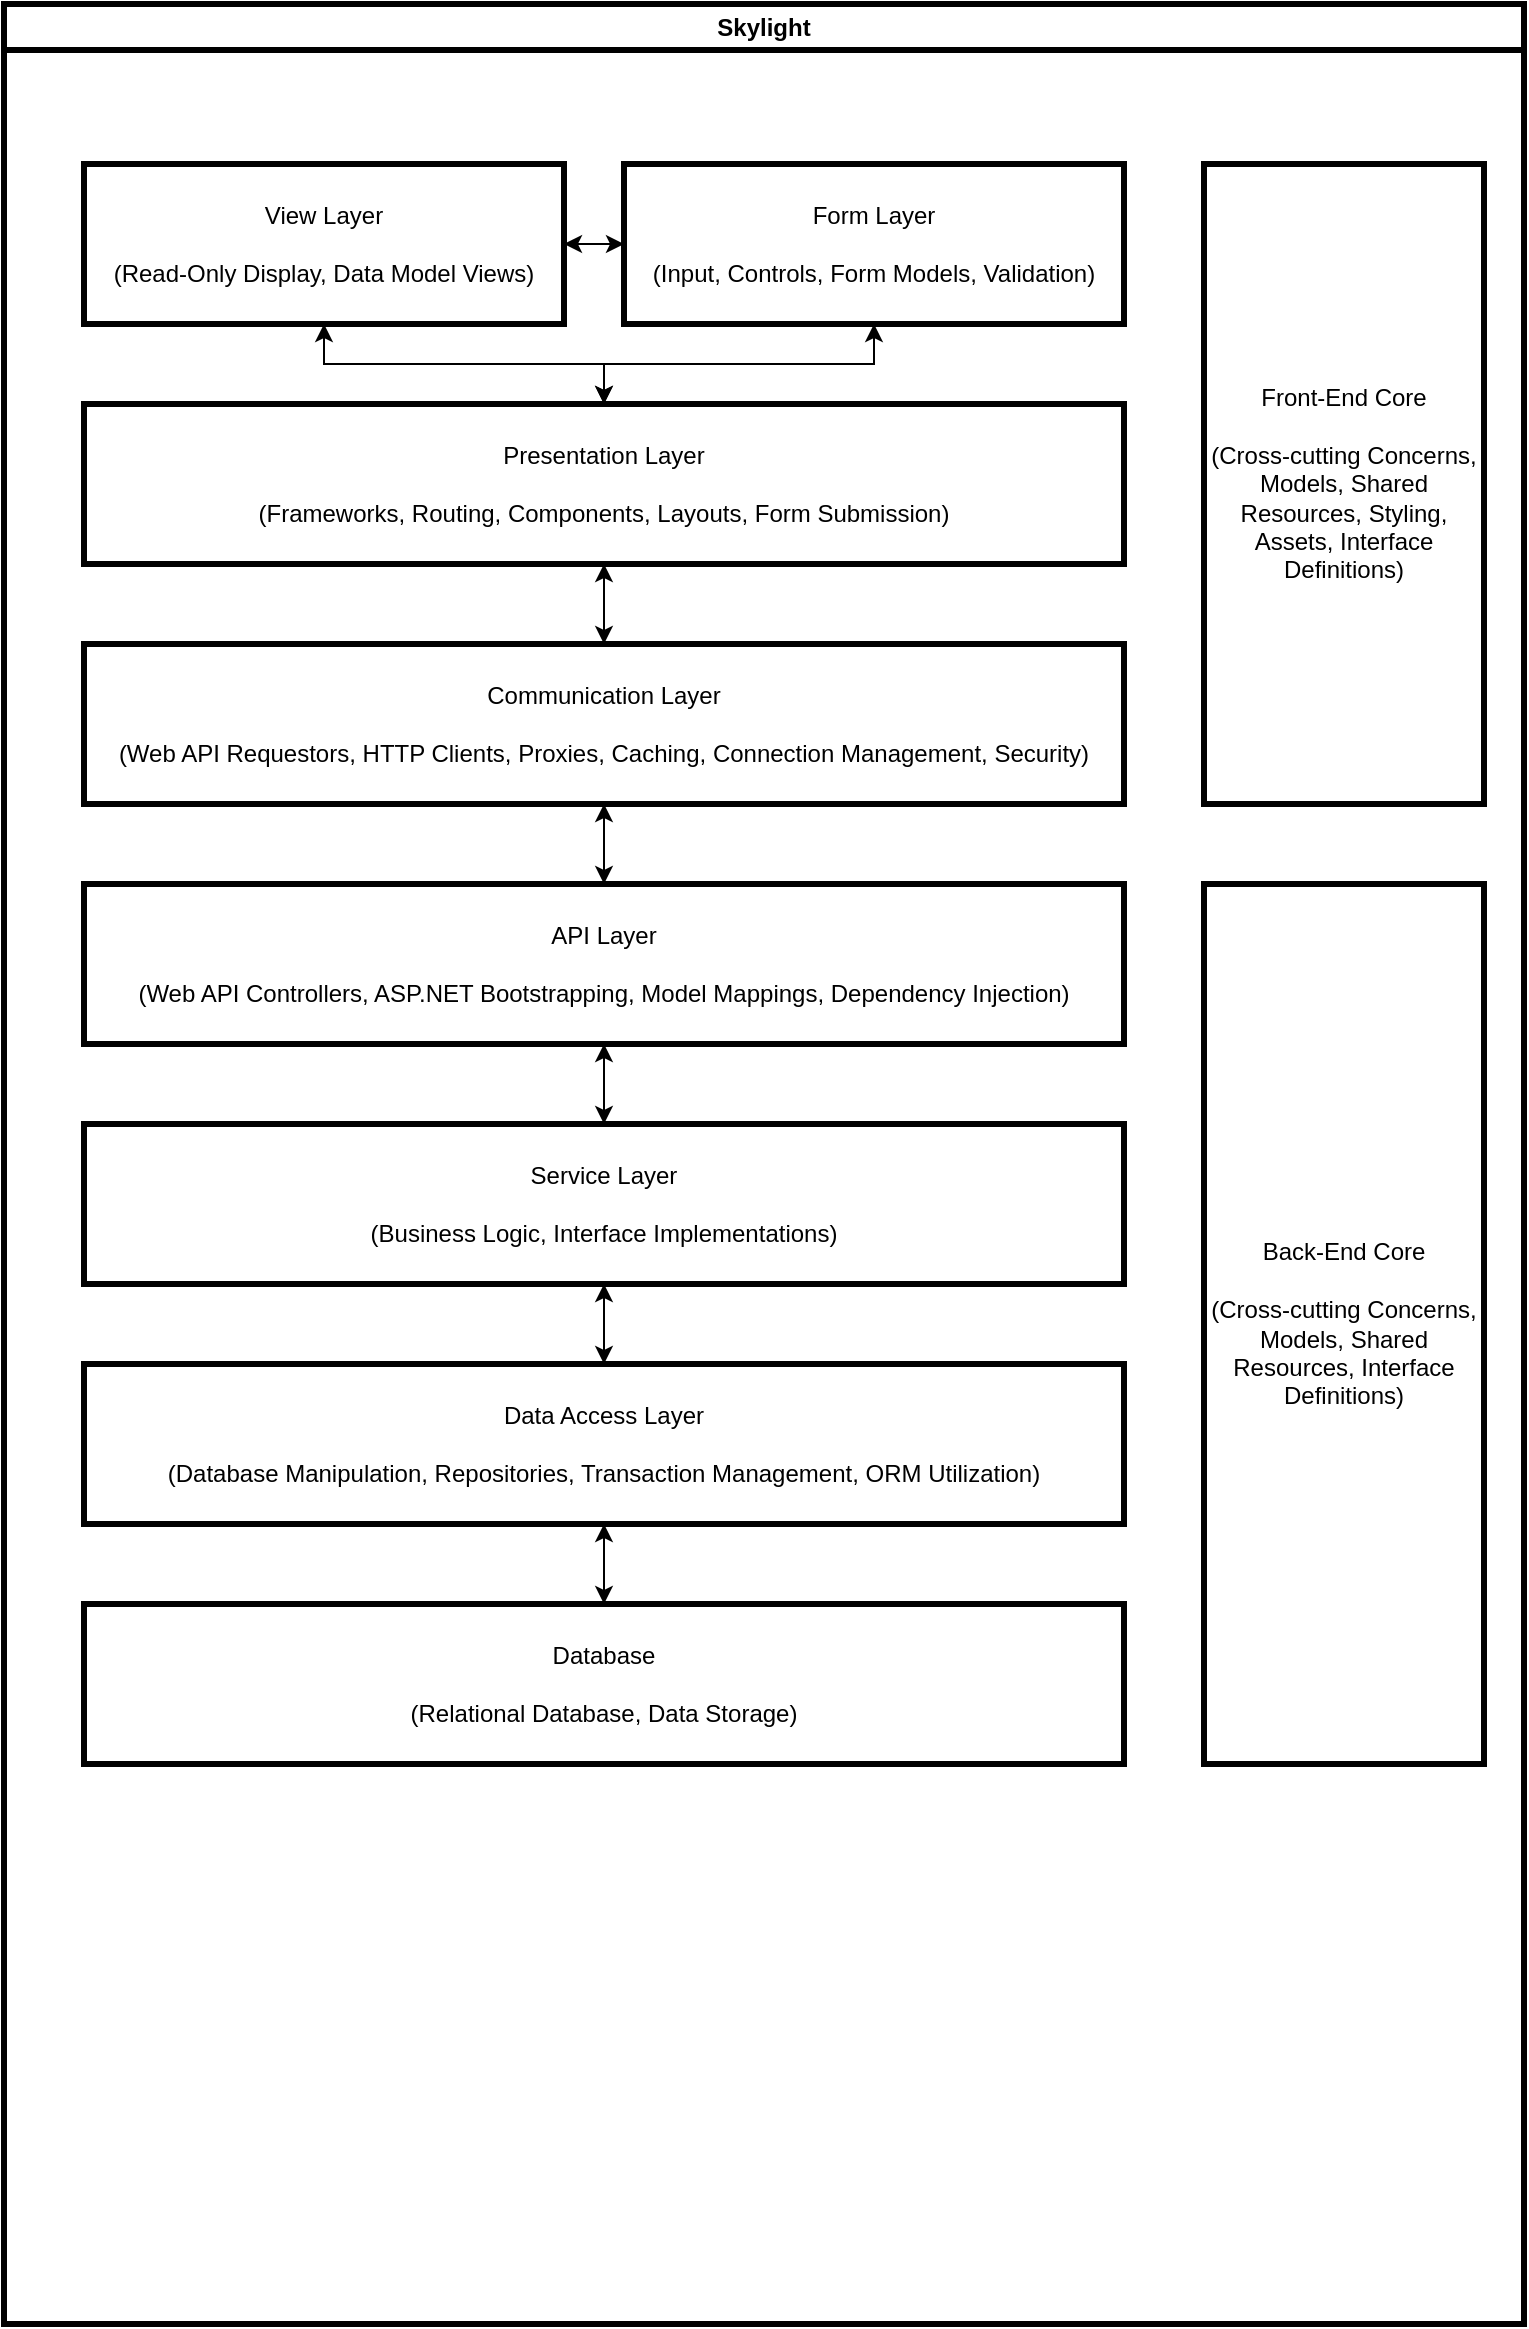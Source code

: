 <mxfile version="20.8.23" type="device"><diagram name="Page-1" id="fptZHNx88EkXkDG7EKGT"><mxGraphModel dx="1434" dy="764" grid="1" gridSize="10" guides="1" tooltips="1" connect="1" arrows="1" fold="1" page="1" pageScale="1" pageWidth="827" pageHeight="1169" background="#FFFFFF" math="0" shadow="0"><root><mxCell id="0"/><mxCell id="1" parent="0"/><mxCell id="Of6g8ZKLSWK-I_6D6hID-1" value="Skylight" style="swimlane;whiteSpace=wrap;html=1;strokeWidth=3;" parent="1" vertex="1"><mxGeometry x="40" y="40" width="760" height="1160" as="geometry"/></mxCell><mxCell id="Of6g8ZKLSWK-I_6D6hID-5" value="Presentation Layer&lt;br&gt;&lt;br&gt;(Frameworks, Routing, Components, Layouts, Form Submission)" style="rounded=0;whiteSpace=wrap;html=1;strokeWidth=3;" parent="Of6g8ZKLSWK-I_6D6hID-1" vertex="1"><mxGeometry x="40" y="200" width="520" height="80" as="geometry"/></mxCell><mxCell id="Of6g8ZKLSWK-I_6D6hID-6" value="View Layer&lt;br&gt;&lt;br&gt;(Read-Only Display, Data Model Views)" style="rounded=0;whiteSpace=wrap;html=1;strokeWidth=3;" parent="Of6g8ZKLSWK-I_6D6hID-1" vertex="1"><mxGeometry x="40" y="80" width="240" height="80" as="geometry"/></mxCell><mxCell id="Of6g8ZKLSWK-I_6D6hID-7" value="Form Layer&lt;br&gt;&lt;br&gt;(Input, Controls, Form Models, Validation)" style="rounded=0;whiteSpace=wrap;html=1;strokeWidth=3;" parent="Of6g8ZKLSWK-I_6D6hID-1" vertex="1"><mxGeometry x="310" y="80" width="250" height="80" as="geometry"/></mxCell><mxCell id="Of6g8ZKLSWK-I_6D6hID-8" value="Communication Layer&lt;br&gt;&lt;br&gt;(Web API Requestors, HTTP Clients, Proxies, Caching, Connection Management, Security)" style="rounded=0;whiteSpace=wrap;html=1;strokeWidth=3;" parent="Of6g8ZKLSWK-I_6D6hID-1" vertex="1"><mxGeometry x="40" y="320" width="520" height="80" as="geometry"/></mxCell><mxCell id="Of6g8ZKLSWK-I_6D6hID-9" value="Front-End Core&lt;br&gt;&lt;br&gt;(Cross-cutting Concerns, Models, Shared Resources, Styling, Assets, Interface Definitions)" style="rounded=0;whiteSpace=wrap;html=1;strokeWidth=3;" parent="Of6g8ZKLSWK-I_6D6hID-1" vertex="1"><mxGeometry x="600" y="80" width="140" height="320" as="geometry"/></mxCell><mxCell id="Of6g8ZKLSWK-I_6D6hID-10" value="API Layer&lt;br&gt;&lt;br&gt;(Web API Controllers, ASP.NET Bootstrapping, Model Mappings, Dependency Injection)" style="rounded=0;whiteSpace=wrap;html=1;strokeWidth=3;" parent="Of6g8ZKLSWK-I_6D6hID-1" vertex="1"><mxGeometry x="40" y="440" width="520" height="80" as="geometry"/></mxCell><mxCell id="Of6g8ZKLSWK-I_6D6hID-11" value="Service Layer&lt;br&gt;&lt;br&gt;(Business Logic, Interface Implementations)" style="rounded=0;whiteSpace=wrap;html=1;strokeWidth=3;" parent="Of6g8ZKLSWK-I_6D6hID-1" vertex="1"><mxGeometry x="40" y="560" width="520" height="80" as="geometry"/></mxCell><mxCell id="Of6g8ZKLSWK-I_6D6hID-12" value="Data Access Layer&lt;br&gt;&lt;br&gt;(Database Manipulation, Repositories, Transaction Management, ORM Utilization)" style="rounded=0;whiteSpace=wrap;html=1;strokeWidth=3;" parent="Of6g8ZKLSWK-I_6D6hID-1" vertex="1"><mxGeometry x="40" y="680" width="520" height="80" as="geometry"/></mxCell><mxCell id="Of6g8ZKLSWK-I_6D6hID-13" value="Database&lt;br&gt;&lt;br&gt;(Relational Database, Data Storage)" style="rounded=0;whiteSpace=wrap;html=1;strokeWidth=3;" parent="Of6g8ZKLSWK-I_6D6hID-1" vertex="1"><mxGeometry x="40" y="800" width="520" height="80" as="geometry"/></mxCell><mxCell id="Of6g8ZKLSWK-I_6D6hID-14" value="Back-End Core&lt;br&gt;&lt;br&gt;(Cross-cutting Concerns, Models, Shared Resources, Interface Definitions)" style="rounded=0;whiteSpace=wrap;html=1;strokeWidth=3;" parent="Of6g8ZKLSWK-I_6D6hID-1" vertex="1"><mxGeometry x="600" y="440" width="140" height="440" as="geometry"/></mxCell><mxCell id="Of6g8ZKLSWK-I_6D6hID-16" value="" style="endArrow=classic;startArrow=classic;html=1;rounded=0;entryX=1;entryY=0.5;entryDx=0;entryDy=0;exitX=0;exitY=0.5;exitDx=0;exitDy=0;" parent="Of6g8ZKLSWK-I_6D6hID-1" source="Of6g8ZKLSWK-I_6D6hID-7" target="Of6g8ZKLSWK-I_6D6hID-6" edge="1"><mxGeometry width="50" height="50" relative="1" as="geometry"><mxPoint x="440" y="300" as="sourcePoint"/><mxPoint x="490" y="250" as="targetPoint"/></mxGeometry></mxCell><mxCell id="Of6g8ZKLSWK-I_6D6hID-17" value="" style="endArrow=classic;startArrow=classic;html=1;rounded=0;entryX=0.5;entryY=1;entryDx=0;entryDy=0;exitX=0.5;exitY=0;exitDx=0;exitDy=0;" parent="Of6g8ZKLSWK-I_6D6hID-1" source="Of6g8ZKLSWK-I_6D6hID-5" target="Of6g8ZKLSWK-I_6D6hID-6" edge="1"><mxGeometry width="50" height="50" relative="1" as="geometry"><mxPoint x="440" y="300" as="sourcePoint"/><mxPoint x="490" y="250" as="targetPoint"/><Array as="points"><mxPoint x="300" y="180"/><mxPoint x="160" y="180"/></Array></mxGeometry></mxCell><mxCell id="Of6g8ZKLSWK-I_6D6hID-18" value="" style="endArrow=classic;startArrow=classic;html=1;rounded=0;entryX=0.5;entryY=1;entryDx=0;entryDy=0;exitX=0.5;exitY=0;exitDx=0;exitDy=0;" parent="Of6g8ZKLSWK-I_6D6hID-1" source="Of6g8ZKLSWK-I_6D6hID-5" target="Of6g8ZKLSWK-I_6D6hID-7" edge="1"><mxGeometry width="50" height="50" relative="1" as="geometry"><mxPoint x="440" y="300" as="sourcePoint"/><mxPoint x="490" y="250" as="targetPoint"/><Array as="points"><mxPoint x="300" y="180"/><mxPoint x="435" y="180"/></Array></mxGeometry></mxCell><mxCell id="Of6g8ZKLSWK-I_6D6hID-19" value="" style="endArrow=classic;startArrow=classic;html=1;rounded=0;entryX=0.5;entryY=1;entryDx=0;entryDy=0;exitX=0.5;exitY=0;exitDx=0;exitDy=0;" parent="Of6g8ZKLSWK-I_6D6hID-1" source="Of6g8ZKLSWK-I_6D6hID-8" target="Of6g8ZKLSWK-I_6D6hID-5" edge="1"><mxGeometry width="50" height="50" relative="1" as="geometry"><mxPoint x="440" y="430" as="sourcePoint"/><mxPoint x="490" y="380" as="targetPoint"/></mxGeometry></mxCell><mxCell id="Of6g8ZKLSWK-I_6D6hID-20" value="" style="endArrow=classic;startArrow=classic;html=1;rounded=0;entryX=0.5;entryY=1;entryDx=0;entryDy=0;exitX=0.5;exitY=0;exitDx=0;exitDy=0;" parent="Of6g8ZKLSWK-I_6D6hID-1" source="Of6g8ZKLSWK-I_6D6hID-10" target="Of6g8ZKLSWK-I_6D6hID-8" edge="1"><mxGeometry width="50" height="50" relative="1" as="geometry"><mxPoint x="310" y="330" as="sourcePoint"/><mxPoint x="310" y="290" as="targetPoint"/></mxGeometry></mxCell><mxCell id="Of6g8ZKLSWK-I_6D6hID-21" value="" style="endArrow=classic;startArrow=classic;html=1;rounded=0;entryX=0.5;entryY=1;entryDx=0;entryDy=0;exitX=0.5;exitY=0;exitDx=0;exitDy=0;" parent="Of6g8ZKLSWK-I_6D6hID-1" source="Of6g8ZKLSWK-I_6D6hID-11" target="Of6g8ZKLSWK-I_6D6hID-10" edge="1"><mxGeometry width="50" height="50" relative="1" as="geometry"><mxPoint x="310" y="450" as="sourcePoint"/><mxPoint x="310" y="410" as="targetPoint"/></mxGeometry></mxCell><mxCell id="Of6g8ZKLSWK-I_6D6hID-22" value="" style="endArrow=classic;startArrow=classic;html=1;rounded=0;exitX=0.5;exitY=1;exitDx=0;exitDy=0;entryX=0.5;entryY=0;entryDx=0;entryDy=0;" parent="Of6g8ZKLSWK-I_6D6hID-1" source="Of6g8ZKLSWK-I_6D6hID-11" target="Of6g8ZKLSWK-I_6D6hID-12" edge="1"><mxGeometry width="50" height="50" relative="1" as="geometry"><mxPoint x="440" y="700" as="sourcePoint"/><mxPoint x="490" y="650" as="targetPoint"/></mxGeometry></mxCell><mxCell id="Of6g8ZKLSWK-I_6D6hID-23" value="" style="endArrow=classic;startArrow=classic;html=1;rounded=0;entryX=0.5;entryY=1;entryDx=0;entryDy=0;exitX=0.5;exitY=0;exitDx=0;exitDy=0;" parent="Of6g8ZKLSWK-I_6D6hID-1" source="Of6g8ZKLSWK-I_6D6hID-13" target="Of6g8ZKLSWK-I_6D6hID-12" edge="1"><mxGeometry width="50" height="50" relative="1" as="geometry"><mxPoint x="440" y="700" as="sourcePoint"/><mxPoint x="490" y="650" as="targetPoint"/></mxGeometry></mxCell></root></mxGraphModel></diagram></mxfile>